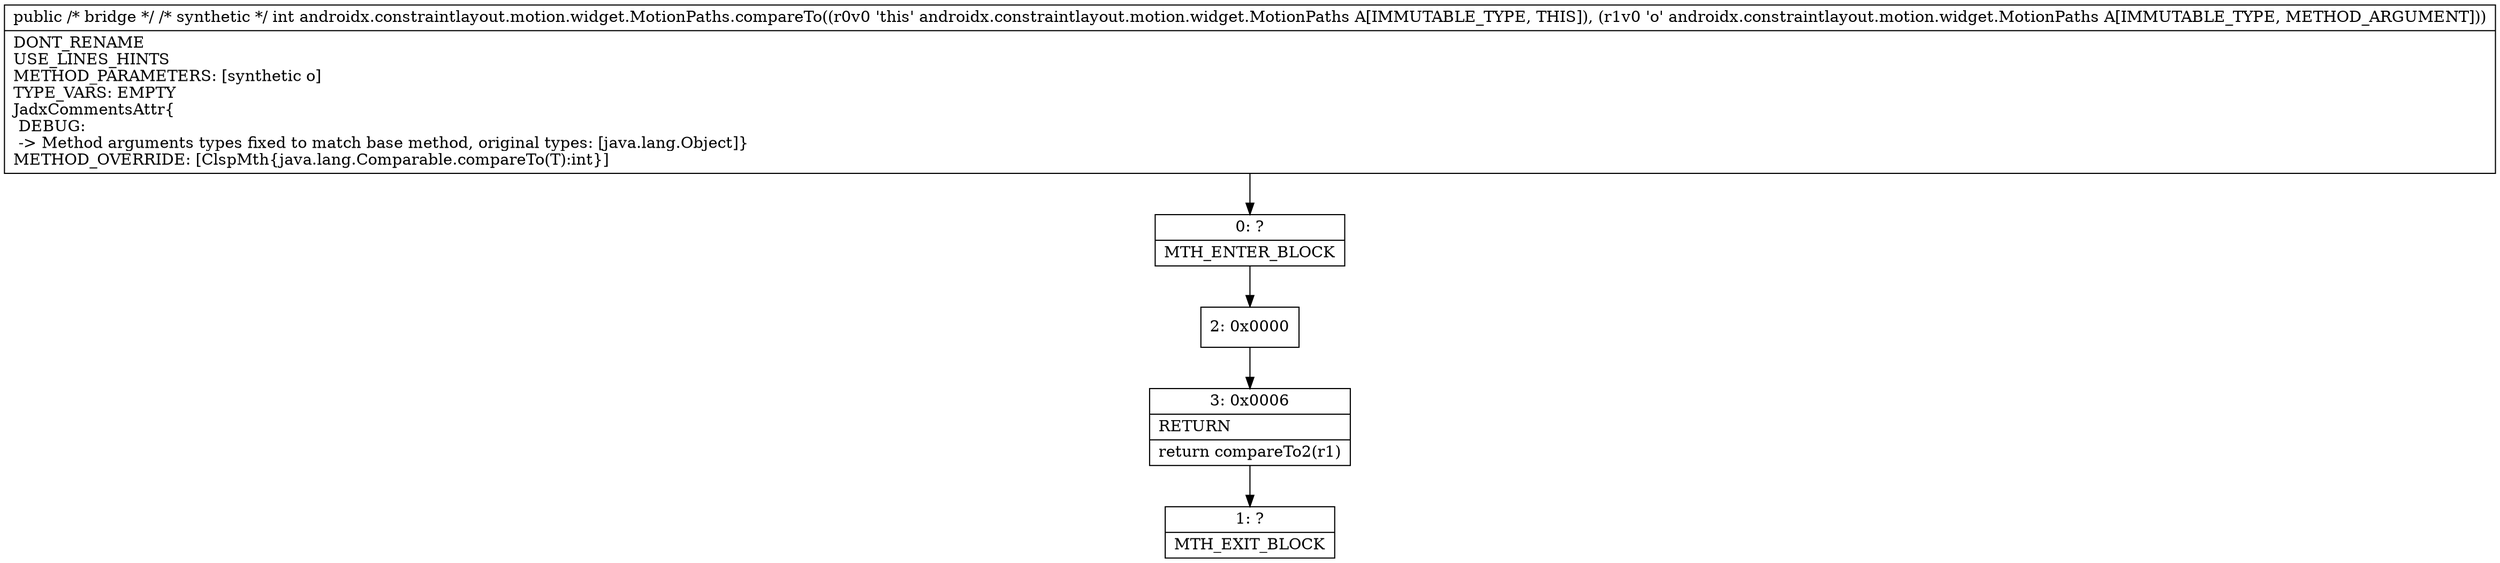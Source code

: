 digraph "CFG forandroidx.constraintlayout.motion.widget.MotionPaths.compareTo(Ljava\/lang\/Object;)I" {
Node_0 [shape=record,label="{0\:\ ?|MTH_ENTER_BLOCK\l}"];
Node_2 [shape=record,label="{2\:\ 0x0000}"];
Node_3 [shape=record,label="{3\:\ 0x0006|RETURN\l|return compareTo2(r1)\l}"];
Node_1 [shape=record,label="{1\:\ ?|MTH_EXIT_BLOCK\l}"];
MethodNode[shape=record,label="{public \/* bridge *\/ \/* synthetic *\/ int androidx.constraintlayout.motion.widget.MotionPaths.compareTo((r0v0 'this' androidx.constraintlayout.motion.widget.MotionPaths A[IMMUTABLE_TYPE, THIS]), (r1v0 'o' androidx.constraintlayout.motion.widget.MotionPaths A[IMMUTABLE_TYPE, METHOD_ARGUMENT]))  | DONT_RENAME\lUSE_LINES_HINTS\lMETHOD_PARAMETERS: [synthetic o]\lTYPE_VARS: EMPTY\lJadxCommentsAttr\{\l DEBUG: \l \-\> Method arguments types fixed to match base method, original types: [java.lang.Object]\}\lMETHOD_OVERRIDE: [ClspMth\{java.lang.Comparable.compareTo(T):int\}]\l}"];
MethodNode -> Node_0;Node_0 -> Node_2;
Node_2 -> Node_3;
Node_3 -> Node_1;
}

